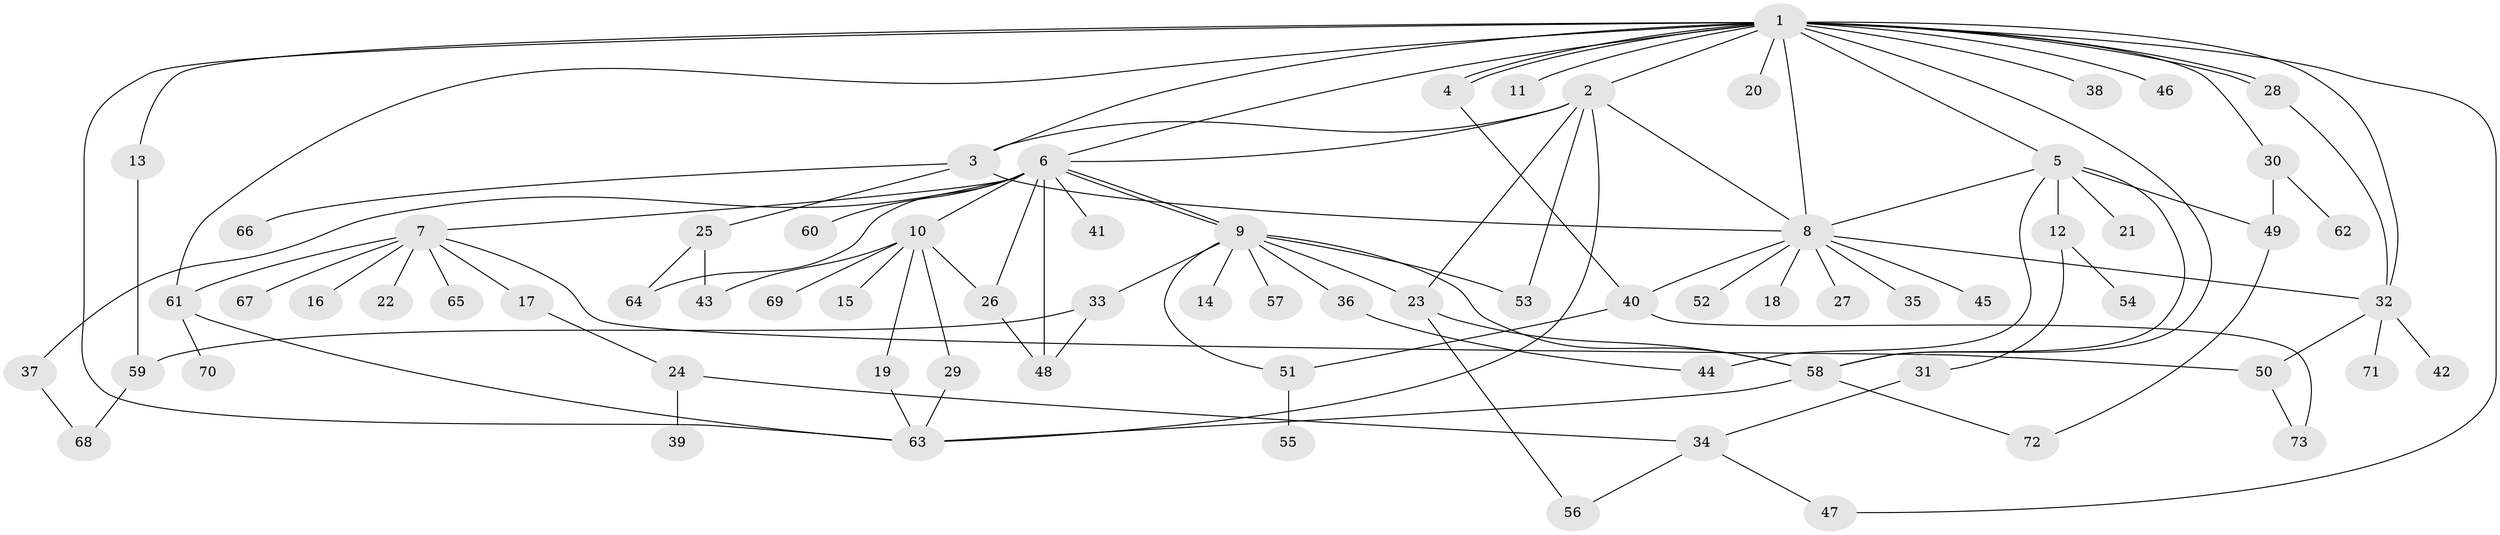 // coarse degree distribution, {1: 0.7241379310344828, 2: 0.13793103448275862, 5: 0.034482758620689655, 4: 0.034482758620689655, 9: 0.034482758620689655, 17: 0.034482758620689655}
// Generated by graph-tools (version 1.1) at 2025/50/03/04/25 21:50:07]
// undirected, 73 vertices, 110 edges
graph export_dot {
graph [start="1"]
  node [color=gray90,style=filled];
  1;
  2;
  3;
  4;
  5;
  6;
  7;
  8;
  9;
  10;
  11;
  12;
  13;
  14;
  15;
  16;
  17;
  18;
  19;
  20;
  21;
  22;
  23;
  24;
  25;
  26;
  27;
  28;
  29;
  30;
  31;
  32;
  33;
  34;
  35;
  36;
  37;
  38;
  39;
  40;
  41;
  42;
  43;
  44;
  45;
  46;
  47;
  48;
  49;
  50;
  51;
  52;
  53;
  54;
  55;
  56;
  57;
  58;
  59;
  60;
  61;
  62;
  63;
  64;
  65;
  66;
  67;
  68;
  69;
  70;
  71;
  72;
  73;
  1 -- 2;
  1 -- 3;
  1 -- 4;
  1 -- 4;
  1 -- 5;
  1 -- 6;
  1 -- 8;
  1 -- 11;
  1 -- 13;
  1 -- 20;
  1 -- 28;
  1 -- 28;
  1 -- 30;
  1 -- 32;
  1 -- 38;
  1 -- 46;
  1 -- 47;
  1 -- 58;
  1 -- 61;
  1 -- 63;
  2 -- 3;
  2 -- 6;
  2 -- 8;
  2 -- 23;
  2 -- 53;
  2 -- 63;
  3 -- 8;
  3 -- 25;
  3 -- 66;
  4 -- 40;
  5 -- 8;
  5 -- 12;
  5 -- 21;
  5 -- 44;
  5 -- 49;
  5 -- 58;
  6 -- 7;
  6 -- 9;
  6 -- 9;
  6 -- 10;
  6 -- 26;
  6 -- 37;
  6 -- 41;
  6 -- 48;
  6 -- 60;
  6 -- 64;
  7 -- 16;
  7 -- 17;
  7 -- 22;
  7 -- 50;
  7 -- 61;
  7 -- 65;
  7 -- 67;
  8 -- 18;
  8 -- 27;
  8 -- 32;
  8 -- 35;
  8 -- 40;
  8 -- 45;
  8 -- 52;
  9 -- 14;
  9 -- 23;
  9 -- 33;
  9 -- 36;
  9 -- 51;
  9 -- 53;
  9 -- 57;
  9 -- 58;
  10 -- 15;
  10 -- 19;
  10 -- 26;
  10 -- 29;
  10 -- 43;
  10 -- 69;
  12 -- 31;
  12 -- 54;
  13 -- 59;
  17 -- 24;
  19 -- 63;
  23 -- 56;
  23 -- 58;
  24 -- 34;
  24 -- 39;
  25 -- 43;
  25 -- 64;
  26 -- 48;
  28 -- 32;
  29 -- 63;
  30 -- 49;
  30 -- 62;
  31 -- 34;
  32 -- 42;
  32 -- 50;
  32 -- 71;
  33 -- 48;
  33 -- 59;
  34 -- 47;
  34 -- 56;
  36 -- 44;
  37 -- 68;
  40 -- 51;
  40 -- 73;
  49 -- 72;
  50 -- 73;
  51 -- 55;
  58 -- 63;
  58 -- 72;
  59 -- 68;
  61 -- 63;
  61 -- 70;
}
